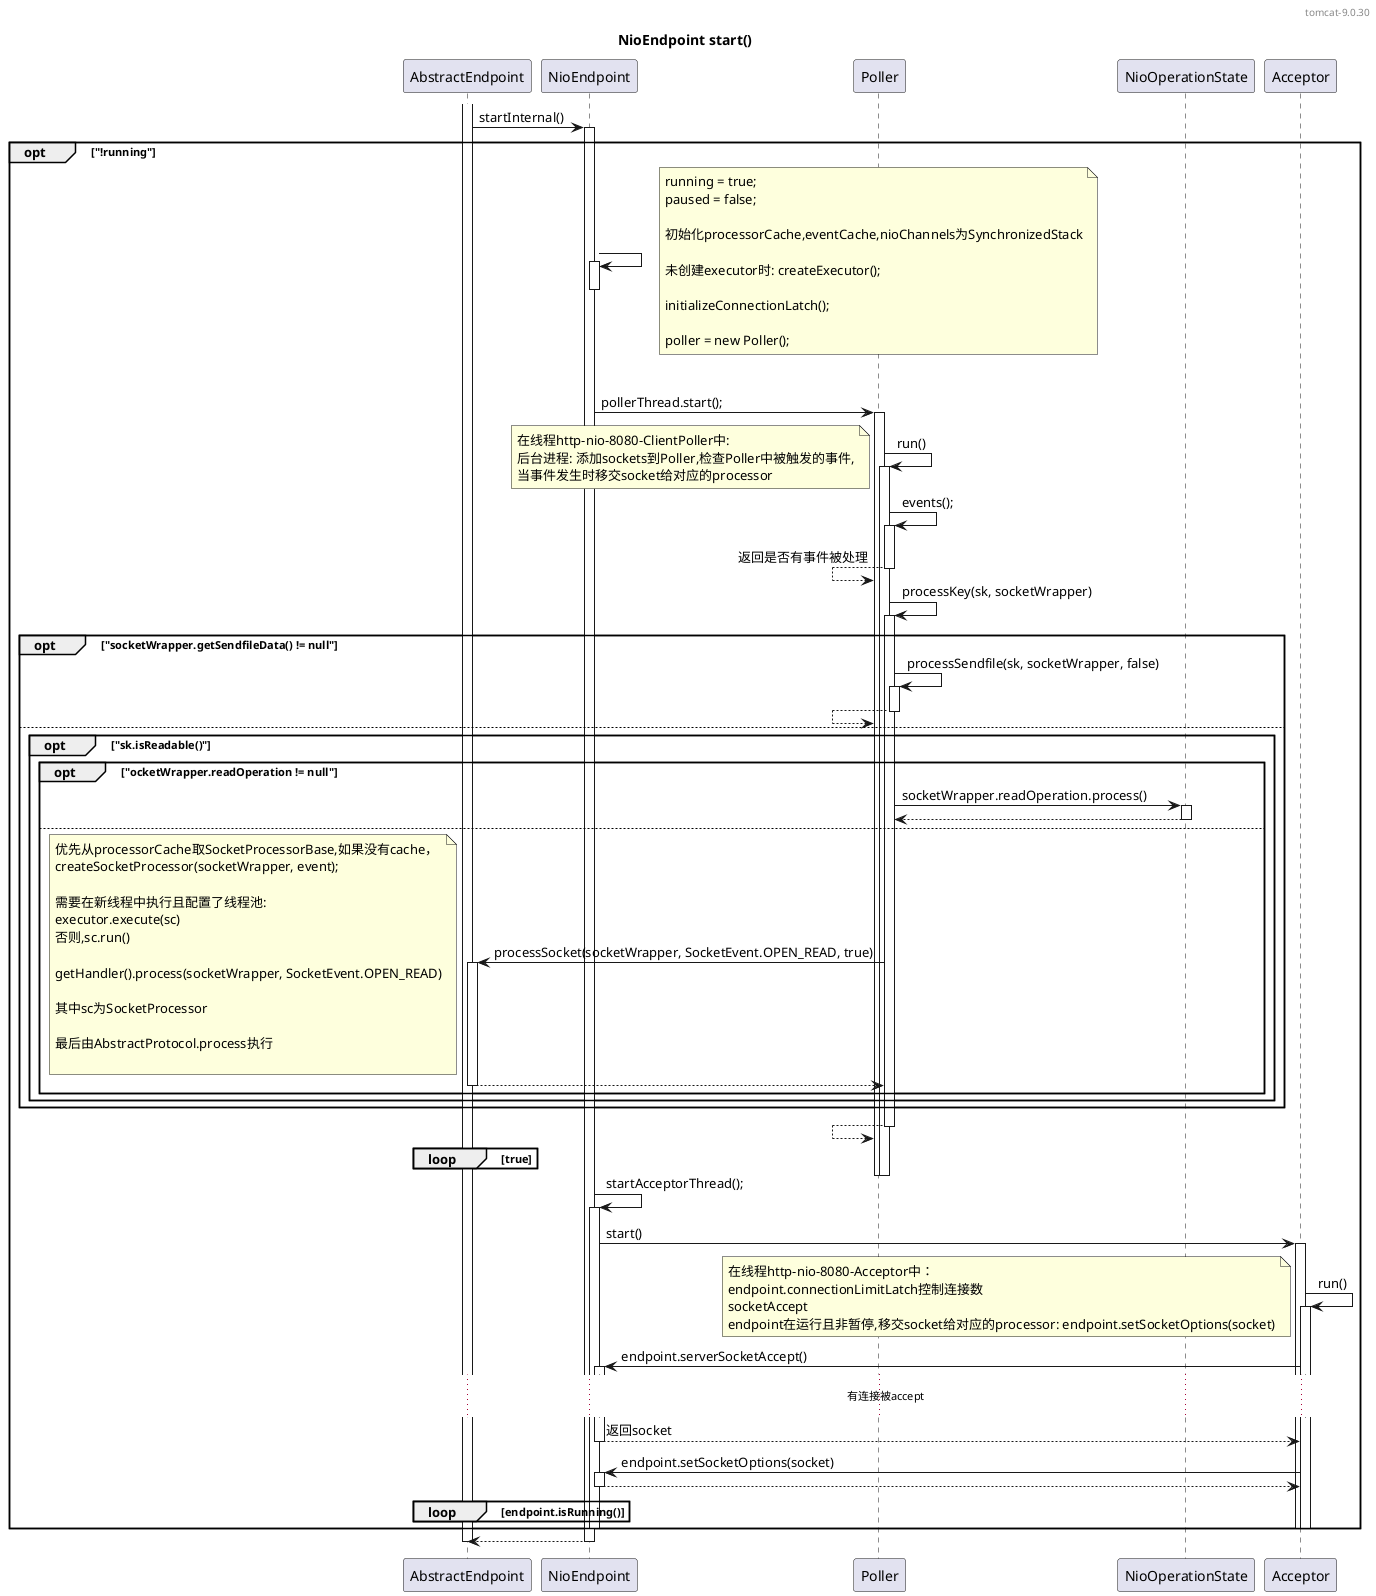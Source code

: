 @startuml

header tomcat-9.0.30

title NioEndpoint start()

activate AbstractEndpoint
AbstractEndpoint -> NioEndpoint++: startInternal()
opt "!running"
    NioEndpoint -> NioEndpoint++
        note right
            running = true;
            paused = false;

            初始化processorCache,eventCache,nioChannels为SynchronizedStack

            未创建executor时: createExecutor();

            initializeConnectionLatch();

            poller = new Poller();
        end note
    deactivate NioEndpoint

    NioEndpoint -> Poller++: pollerThread.start();
        Poller -> Poller++: run()
            note left
                在线程http-nio-8080-ClientPoller中:
                后台进程: 添加sockets到Poller,检查Poller中被触发的事件,
                当事件发生时移交socket给对应的processor
            end note

            Poller -> Poller++: events();
            Poller <-- Poller--: 返回是否有事件被处理

            Poller -> Poller++: processKey(sk, socketWrapper)
                opt "socketWrapper.getSendfileData() != null"
                    Poller -> Poller++:  processSendfile(sk, socketWrapper, false)
                    Poller <-- Poller--:
                else
                    opt "sk.isReadable()"
                        opt "ocketWrapper.readOperation != null"
                            Poller -> NioOperationState++: socketWrapper.readOperation.process()
                            Poller <-- NioOperationState--:
                        else
                            Poller -> AbstractEndpoint++:  processSocket(socketWrapper, SocketEvent.OPEN_READ, true)
                                note left
                                优先从processorCache取SocketProcessorBase,如果没有cache，
                                createSocketProcessor(socketWrapper, event);

                                需要在新线程中执行且配置了线程池:
                                executor.execute(sc)
                                否则,sc.run()

                                getHandler().process(socketWrapper, SocketEvent.OPEN_READ)

                                其中sc为SocketProcessor

                                最后由AbstractProtocol.process执行

                                end note
                            Poller <-- AbstractEndpoint--:
                        end opt
                    end opt

                end opt
            Poller <-- Poller--

            loop true

            end loop
        deactivate Poller
    deactivate Poller

    NioEndpoint -> NioEndpoint++: startAcceptorThread();
        NioEndpoint -> Acceptor++: start()
            Acceptor -> Acceptor++: run()
                note left
                在线程http-nio-8080-Acceptor中：
                endpoint.connectionLimitLatch控制连接数
                socketAccept
                endpoint在运行且非暂停,移交socket给对应的processor: endpoint.setSocketOptions(socket)
                end note
                Acceptor -> NioEndpoint++: endpoint.serverSocketAccept()
                ... 有连接被accept...
                Acceptor <-- NioEndpoint--: 返回socket

                Acceptor -> NioEndpoint++: endpoint.setSocketOptions(socket)
                Acceptor <-- NioEndpoint--:
            loop endpoint.isRunning()
            end loop
            deactivate Acceptor
        deactivate Acceptor
    deactivate NioEndpoint
end
AbstractEndpoint <-- NioEndpoint--
deactivate AbstractEndpoint

@enduml